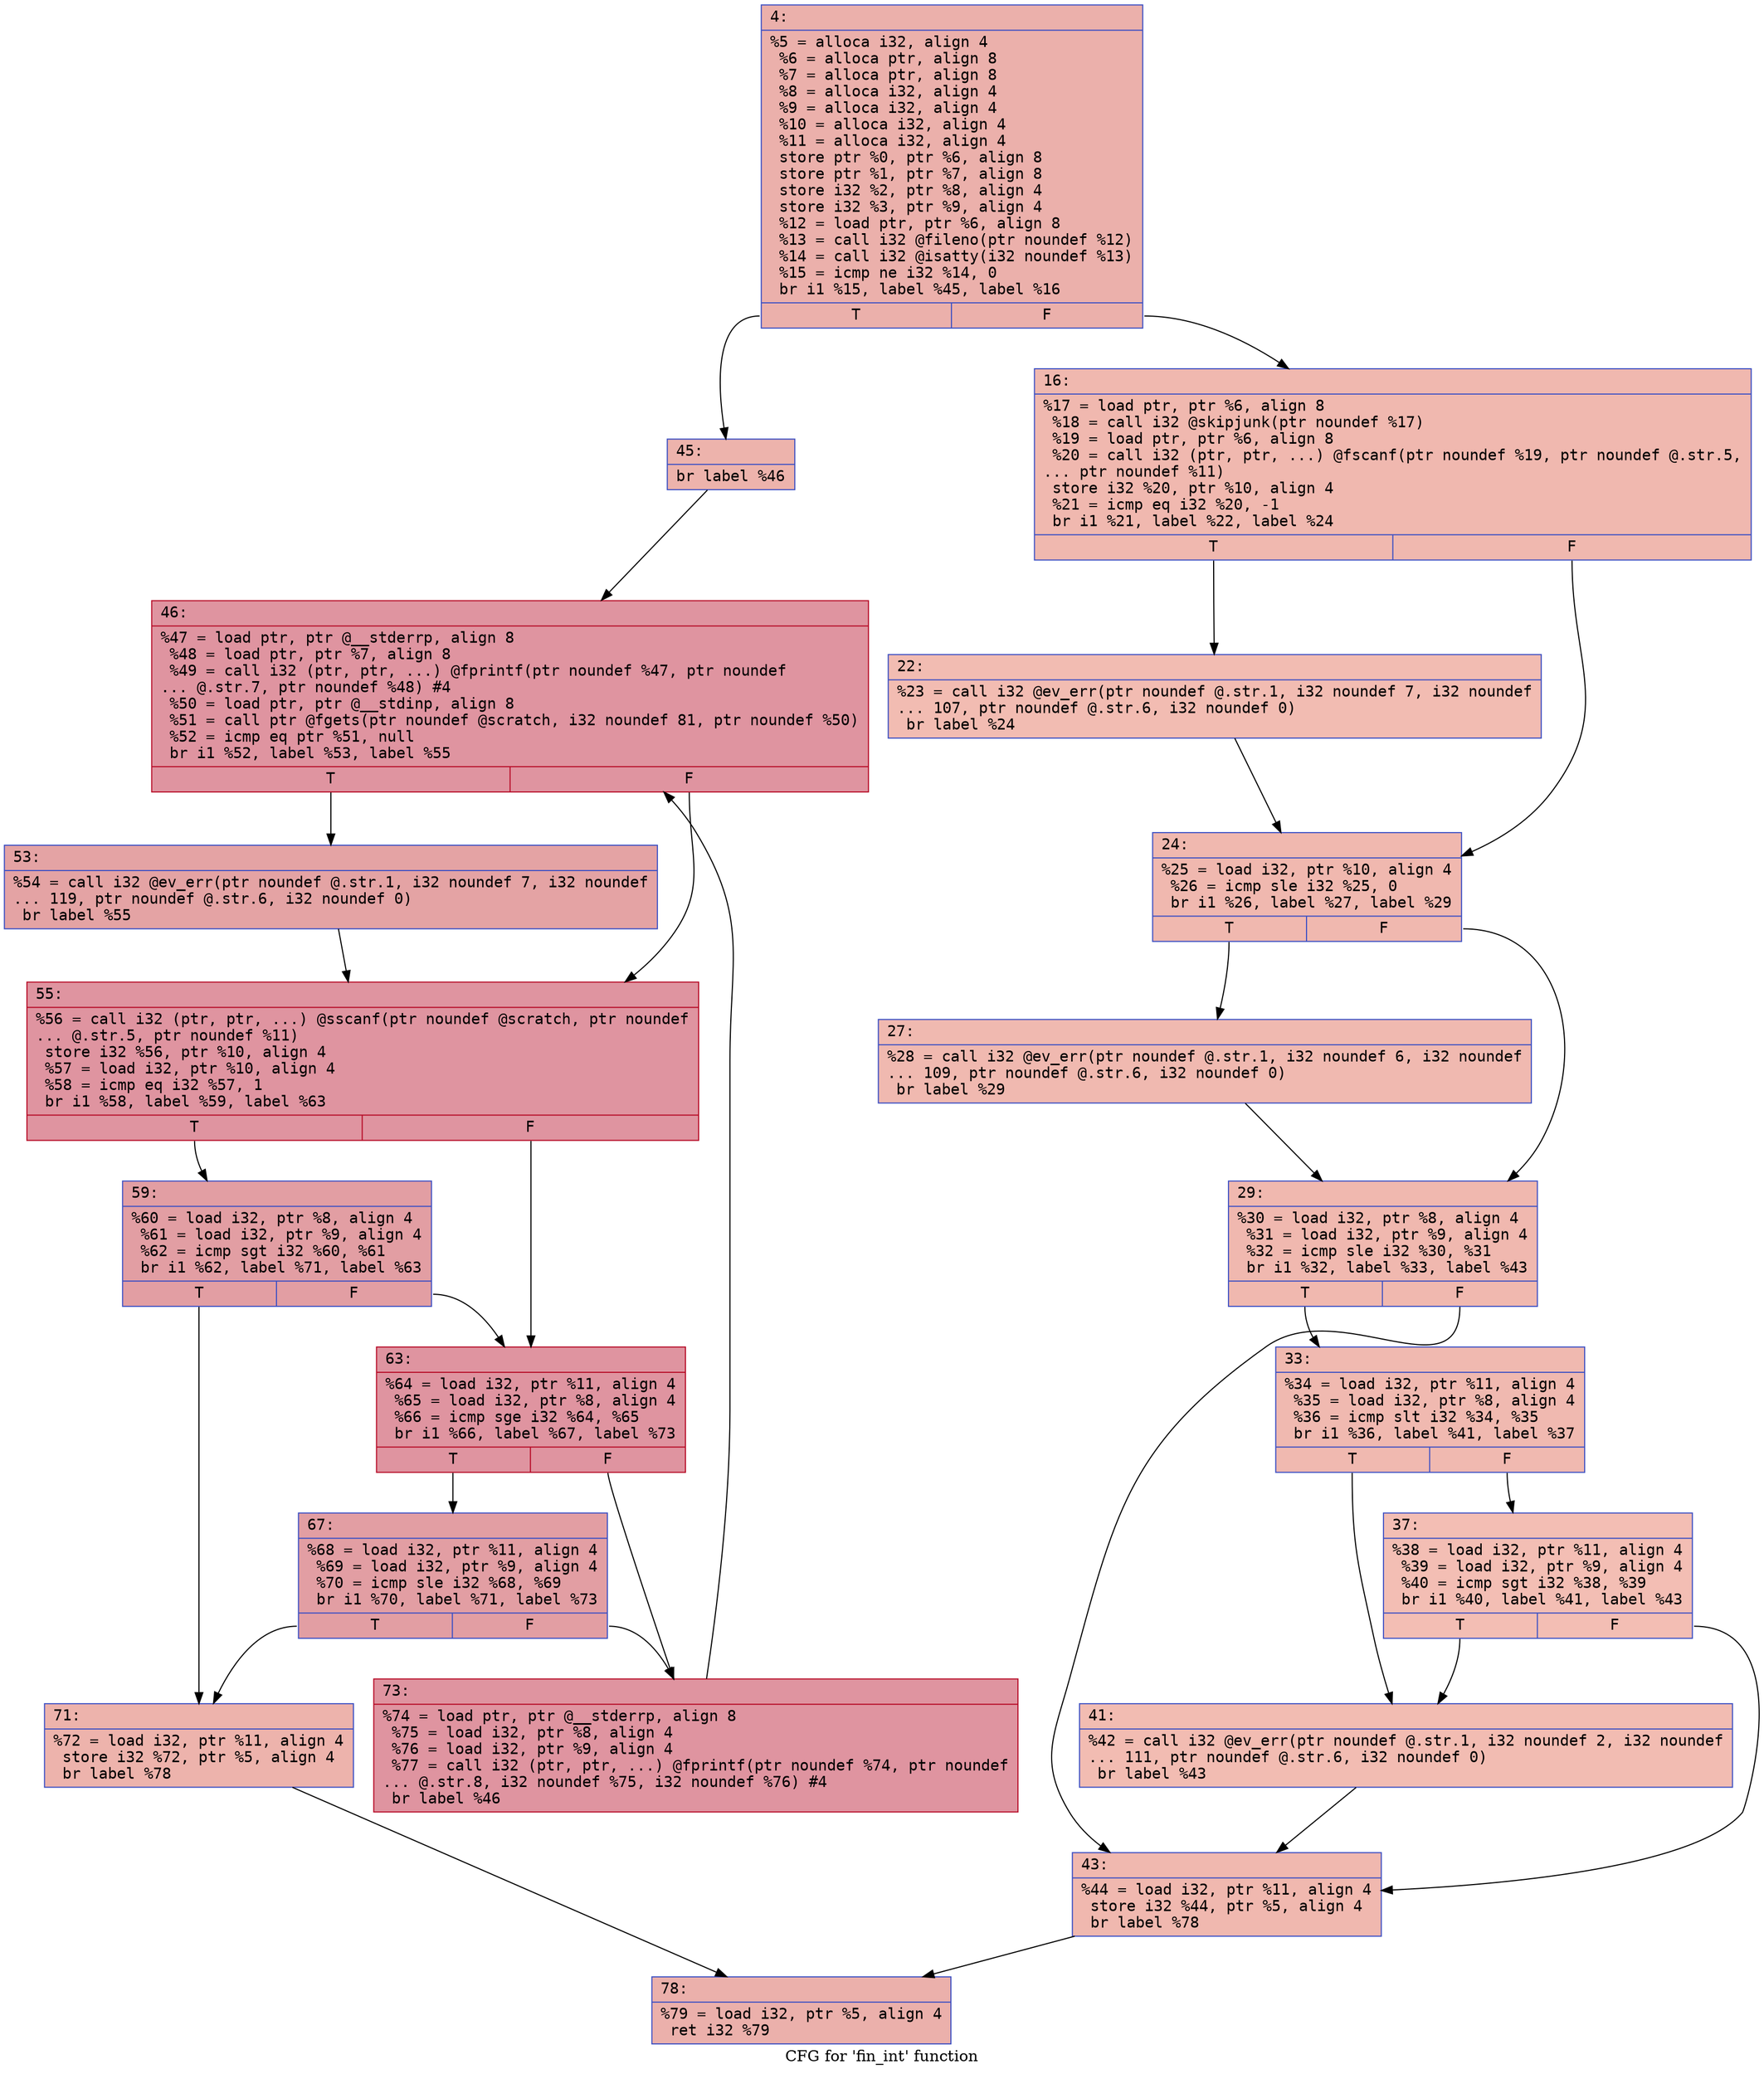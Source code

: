 digraph "CFG for 'fin_int' function" {
	label="CFG for 'fin_int' function";

	Node0x6000035c6580 [shape=record,color="#3d50c3ff", style=filled, fillcolor="#d24b4070" fontname="Courier",label="{4:\l|  %5 = alloca i32, align 4\l  %6 = alloca ptr, align 8\l  %7 = alloca ptr, align 8\l  %8 = alloca i32, align 4\l  %9 = alloca i32, align 4\l  %10 = alloca i32, align 4\l  %11 = alloca i32, align 4\l  store ptr %0, ptr %6, align 8\l  store ptr %1, ptr %7, align 8\l  store i32 %2, ptr %8, align 4\l  store i32 %3, ptr %9, align 4\l  %12 = load ptr, ptr %6, align 8\l  %13 = call i32 @fileno(ptr noundef %12)\l  %14 = call i32 @isatty(i32 noundef %13)\l  %15 = icmp ne i32 %14, 0\l  br i1 %15, label %45, label %16\l|{<s0>T|<s1>F}}"];
	Node0x6000035c6580:s0 -> Node0x6000035c68a0[tooltip="4 -> 45\nProbability 62.50%" ];
	Node0x6000035c6580:s1 -> Node0x6000035c65d0[tooltip="4 -> 16\nProbability 37.50%" ];
	Node0x6000035c65d0 [shape=record,color="#3d50c3ff", style=filled, fillcolor="#dc5d4a70" fontname="Courier",label="{16:\l|  %17 = load ptr, ptr %6, align 8\l  %18 = call i32 @skipjunk(ptr noundef %17)\l  %19 = load ptr, ptr %6, align 8\l  %20 = call i32 (ptr, ptr, ...) @fscanf(ptr noundef %19, ptr noundef @.str.5,\l... ptr noundef %11)\l  store i32 %20, ptr %10, align 4\l  %21 = icmp eq i32 %20, -1\l  br i1 %21, label %22, label %24\l|{<s0>T|<s1>F}}"];
	Node0x6000035c65d0:s0 -> Node0x6000035c6620[tooltip="16 -> 22\nProbability 37.50%" ];
	Node0x6000035c65d0:s1 -> Node0x6000035c6670[tooltip="16 -> 24\nProbability 62.50%" ];
	Node0x6000035c6620 [shape=record,color="#3d50c3ff", style=filled, fillcolor="#e1675170" fontname="Courier",label="{22:\l|  %23 = call i32 @ev_err(ptr noundef @.str.1, i32 noundef 7, i32 noundef\l... 107, ptr noundef @.str.6, i32 noundef 0)\l  br label %24\l}"];
	Node0x6000035c6620 -> Node0x6000035c6670[tooltip="22 -> 24\nProbability 100.00%" ];
	Node0x6000035c6670 [shape=record,color="#3d50c3ff", style=filled, fillcolor="#dc5d4a70" fontname="Courier",label="{24:\l|  %25 = load i32, ptr %10, align 4\l  %26 = icmp sle i32 %25, 0\l  br i1 %26, label %27, label %29\l|{<s0>T|<s1>F}}"];
	Node0x6000035c6670:s0 -> Node0x6000035c66c0[tooltip="24 -> 27\nProbability 50.00%" ];
	Node0x6000035c6670:s1 -> Node0x6000035c6710[tooltip="24 -> 29\nProbability 50.00%" ];
	Node0x6000035c66c0 [shape=record,color="#3d50c3ff", style=filled, fillcolor="#de614d70" fontname="Courier",label="{27:\l|  %28 = call i32 @ev_err(ptr noundef @.str.1, i32 noundef 6, i32 noundef\l... 109, ptr noundef @.str.6, i32 noundef 0)\l  br label %29\l}"];
	Node0x6000035c66c0 -> Node0x6000035c6710[tooltip="27 -> 29\nProbability 100.00%" ];
	Node0x6000035c6710 [shape=record,color="#3d50c3ff", style=filled, fillcolor="#dc5d4a70" fontname="Courier",label="{29:\l|  %30 = load i32, ptr %8, align 4\l  %31 = load i32, ptr %9, align 4\l  %32 = icmp sle i32 %30, %31\l  br i1 %32, label %33, label %43\l|{<s0>T|<s1>F}}"];
	Node0x6000035c6710:s0 -> Node0x6000035c6760[tooltip="29 -> 33\nProbability 50.00%" ];
	Node0x6000035c6710:s1 -> Node0x6000035c6850[tooltip="29 -> 43\nProbability 50.00%" ];
	Node0x6000035c6760 [shape=record,color="#3d50c3ff", style=filled, fillcolor="#de614d70" fontname="Courier",label="{33:\l|  %34 = load i32, ptr %11, align 4\l  %35 = load i32, ptr %8, align 4\l  %36 = icmp slt i32 %34, %35\l  br i1 %36, label %41, label %37\l|{<s0>T|<s1>F}}"];
	Node0x6000035c6760:s0 -> Node0x6000035c6800[tooltip="33 -> 41\nProbability 50.00%" ];
	Node0x6000035c6760:s1 -> Node0x6000035c67b0[tooltip="33 -> 37\nProbability 50.00%" ];
	Node0x6000035c67b0 [shape=record,color="#3d50c3ff", style=filled, fillcolor="#e36c5570" fontname="Courier",label="{37:\l|  %38 = load i32, ptr %11, align 4\l  %39 = load i32, ptr %9, align 4\l  %40 = icmp sgt i32 %38, %39\l  br i1 %40, label %41, label %43\l|{<s0>T|<s1>F}}"];
	Node0x6000035c67b0:s0 -> Node0x6000035c6800[tooltip="37 -> 41\nProbability 50.00%" ];
	Node0x6000035c67b0:s1 -> Node0x6000035c6850[tooltip="37 -> 43\nProbability 50.00%" ];
	Node0x6000035c6800 [shape=record,color="#3d50c3ff", style=filled, fillcolor="#e1675170" fontname="Courier",label="{41:\l|  %42 = call i32 @ev_err(ptr noundef @.str.1, i32 noundef 2, i32 noundef\l... 111, ptr noundef @.str.6, i32 noundef 0)\l  br label %43\l}"];
	Node0x6000035c6800 -> Node0x6000035c6850[tooltip="41 -> 43\nProbability 100.00%" ];
	Node0x6000035c6850 [shape=record,color="#3d50c3ff", style=filled, fillcolor="#dc5d4a70" fontname="Courier",label="{43:\l|  %44 = load i32, ptr %11, align 4\l  store i32 %44, ptr %5, align 4\l  br label %78\l}"];
	Node0x6000035c6850 -> Node0x6000035c6b70[tooltip="43 -> 78\nProbability 100.00%" ];
	Node0x6000035c68a0 [shape=record,color="#3d50c3ff", style=filled, fillcolor="#d6524470" fontname="Courier",label="{45:\l|  br label %46\l}"];
	Node0x6000035c68a0 -> Node0x6000035c68f0[tooltip="45 -> 46\nProbability 100.00%" ];
	Node0x6000035c68f0 [shape=record,color="#b70d28ff", style=filled, fillcolor="#b70d2870" fontname="Courier",label="{46:\l|  %47 = load ptr, ptr @__stderrp, align 8\l  %48 = load ptr, ptr %7, align 8\l  %49 = call i32 (ptr, ptr, ...) @fprintf(ptr noundef %47, ptr noundef\l... @.str.7, ptr noundef %48) #4\l  %50 = load ptr, ptr @__stdinp, align 8\l  %51 = call ptr @fgets(ptr noundef @scratch, i32 noundef 81, ptr noundef %50)\l  %52 = icmp eq ptr %51, null\l  br i1 %52, label %53, label %55\l|{<s0>T|<s1>F}}"];
	Node0x6000035c68f0:s0 -> Node0x6000035c6940[tooltip="46 -> 53\nProbability 37.50%" ];
	Node0x6000035c68f0:s1 -> Node0x6000035c6990[tooltip="46 -> 55\nProbability 62.50%" ];
	Node0x6000035c6940 [shape=record,color="#3d50c3ff", style=filled, fillcolor="#c32e3170" fontname="Courier",label="{53:\l|  %54 = call i32 @ev_err(ptr noundef @.str.1, i32 noundef 7, i32 noundef\l... 119, ptr noundef @.str.6, i32 noundef 0)\l  br label %55\l}"];
	Node0x6000035c6940 -> Node0x6000035c6990[tooltip="53 -> 55\nProbability 100.00%" ];
	Node0x6000035c6990 [shape=record,color="#b70d28ff", style=filled, fillcolor="#b70d2870" fontname="Courier",label="{55:\l|  %56 = call i32 (ptr, ptr, ...) @sscanf(ptr noundef @scratch, ptr noundef\l... @.str.5, ptr noundef %11)\l  store i32 %56, ptr %10, align 4\l  %57 = load i32, ptr %10, align 4\l  %58 = icmp eq i32 %57, 1\l  br i1 %58, label %59, label %63\l|{<s0>T|<s1>F}}"];
	Node0x6000035c6990:s0 -> Node0x6000035c69e0[tooltip="55 -> 59\nProbability 50.00%" ];
	Node0x6000035c6990:s1 -> Node0x6000035c6a30[tooltip="55 -> 63\nProbability 50.00%" ];
	Node0x6000035c69e0 [shape=record,color="#3d50c3ff", style=filled, fillcolor="#be242e70" fontname="Courier",label="{59:\l|  %60 = load i32, ptr %8, align 4\l  %61 = load i32, ptr %9, align 4\l  %62 = icmp sgt i32 %60, %61\l  br i1 %62, label %71, label %63\l|{<s0>T|<s1>F}}"];
	Node0x6000035c69e0:s0 -> Node0x6000035c6ad0[tooltip="59 -> 71\nProbability 3.12%" ];
	Node0x6000035c69e0:s1 -> Node0x6000035c6a30[tooltip="59 -> 63\nProbability 96.88%" ];
	Node0x6000035c6a30 [shape=record,color="#b70d28ff", style=filled, fillcolor="#b70d2870" fontname="Courier",label="{63:\l|  %64 = load i32, ptr %11, align 4\l  %65 = load i32, ptr %8, align 4\l  %66 = icmp sge i32 %64, %65\l  br i1 %66, label %67, label %73\l|{<s0>T|<s1>F}}"];
	Node0x6000035c6a30:s0 -> Node0x6000035c6a80[tooltip="63 -> 67\nProbability 50.00%" ];
	Node0x6000035c6a30:s1 -> Node0x6000035c6b20[tooltip="63 -> 73\nProbability 50.00%" ];
	Node0x6000035c6a80 [shape=record,color="#3d50c3ff", style=filled, fillcolor="#be242e70" fontname="Courier",label="{67:\l|  %68 = load i32, ptr %11, align 4\l  %69 = load i32, ptr %9, align 4\l  %70 = icmp sle i32 %68, %69\l  br i1 %70, label %71, label %73\l|{<s0>T|<s1>F}}"];
	Node0x6000035c6a80:s0 -> Node0x6000035c6ad0[tooltip="67 -> 71\nProbability 3.12%" ];
	Node0x6000035c6a80:s1 -> Node0x6000035c6b20[tooltip="67 -> 73\nProbability 96.88%" ];
	Node0x6000035c6ad0 [shape=record,color="#3d50c3ff", style=filled, fillcolor="#d6524470" fontname="Courier",label="{71:\l|  %72 = load i32, ptr %11, align 4\l  store i32 %72, ptr %5, align 4\l  br label %78\l}"];
	Node0x6000035c6ad0 -> Node0x6000035c6b70[tooltip="71 -> 78\nProbability 100.00%" ];
	Node0x6000035c6b20 [shape=record,color="#b70d28ff", style=filled, fillcolor="#b70d2870" fontname="Courier",label="{73:\l|  %74 = load ptr, ptr @__stderrp, align 8\l  %75 = load i32, ptr %8, align 4\l  %76 = load i32, ptr %9, align 4\l  %77 = call i32 (ptr, ptr, ...) @fprintf(ptr noundef %74, ptr noundef\l... @.str.8, i32 noundef %75, i32 noundef %76) #4\l  br label %46\l}"];
	Node0x6000035c6b20 -> Node0x6000035c68f0[tooltip="73 -> 46\nProbability 100.00%" ];
	Node0x6000035c6b70 [shape=record,color="#3d50c3ff", style=filled, fillcolor="#d24b4070" fontname="Courier",label="{78:\l|  %79 = load i32, ptr %5, align 4\l  ret i32 %79\l}"];
}
